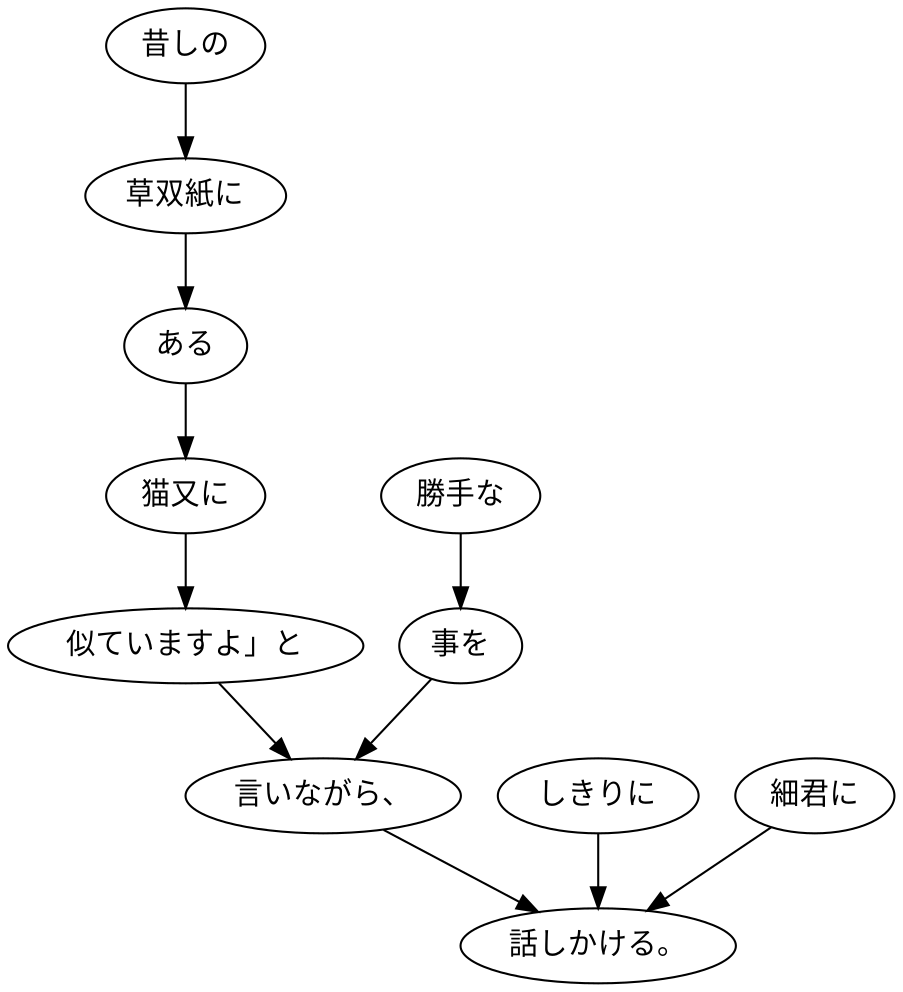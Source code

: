 digraph graph1402 {
	node0 [label="昔しの"];
	node1 [label="草双紙に"];
	node2 [label="ある"];
	node3 [label="猫又に"];
	node4 [label="似ていますよ」と"];
	node5 [label="勝手な"];
	node6 [label="事を"];
	node7 [label="言いながら、"];
	node8 [label="しきりに"];
	node9 [label="細君に"];
	node10 [label="話しかける。"];
	node0 -> node1;
	node1 -> node2;
	node2 -> node3;
	node3 -> node4;
	node4 -> node7;
	node5 -> node6;
	node6 -> node7;
	node7 -> node10;
	node8 -> node10;
	node9 -> node10;
}
